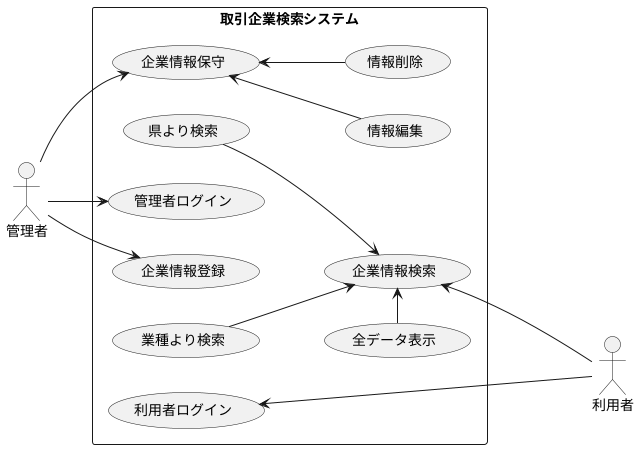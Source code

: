 @startuml ユースケース図
left to right direction
actor 管理者
actor 利用者
rectangle 取引企業検索システム{
usecase 管理者ログイン
usecase 企業情報登録
usecase 企業情報保守
usecase 情報編集
usecase 情報削除
usecase 利用者ログイン
usecase 企業情報検索
usecase 全データ表示
usecase 県より検索
usecase 業種より検索
}
管理者 --> 管理者ログイン
管理者 --> 企業情報登録
管理者 --> 企業情報保守
情報編集 -up-> 企業情報保守
情報削除 -up-> 企業情報保守
利用者ログイン <- 利用者
企業情報検索 <--- 利用者
全データ表示 -> 企業情報検索
県より検索 --> 企業情報検索
業種より検索 --> 企業情報検索
@enduml